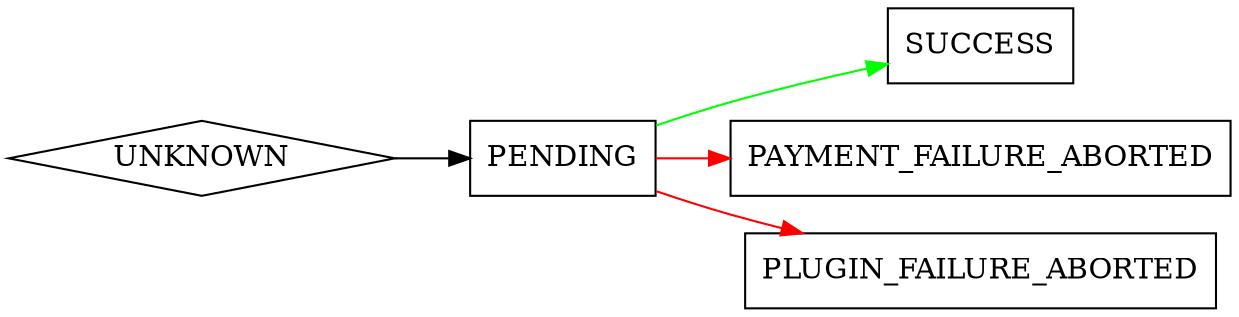 digraph G {
  rankdir = LR;
  node [shape = box];

  {
    rank = min;
    UNKNOWN;
  }

  {
    rank = max;
    SUCCESS;
    PAYMENT_FAILURE_ABORTED;
    PLUGIN_FAILURE_ABORTED;
  }


  UNKNOWN [shape = diamond];
  UNKNOWN -> PENDING;

  edge [color = green];
  PENDING -> SUCCESS;

  edge [color = red];
  PENDING -> PAYMENT_FAILURE_ABORTED;
  PENDING -> PLUGIN_FAILURE_ABORTED;
}
